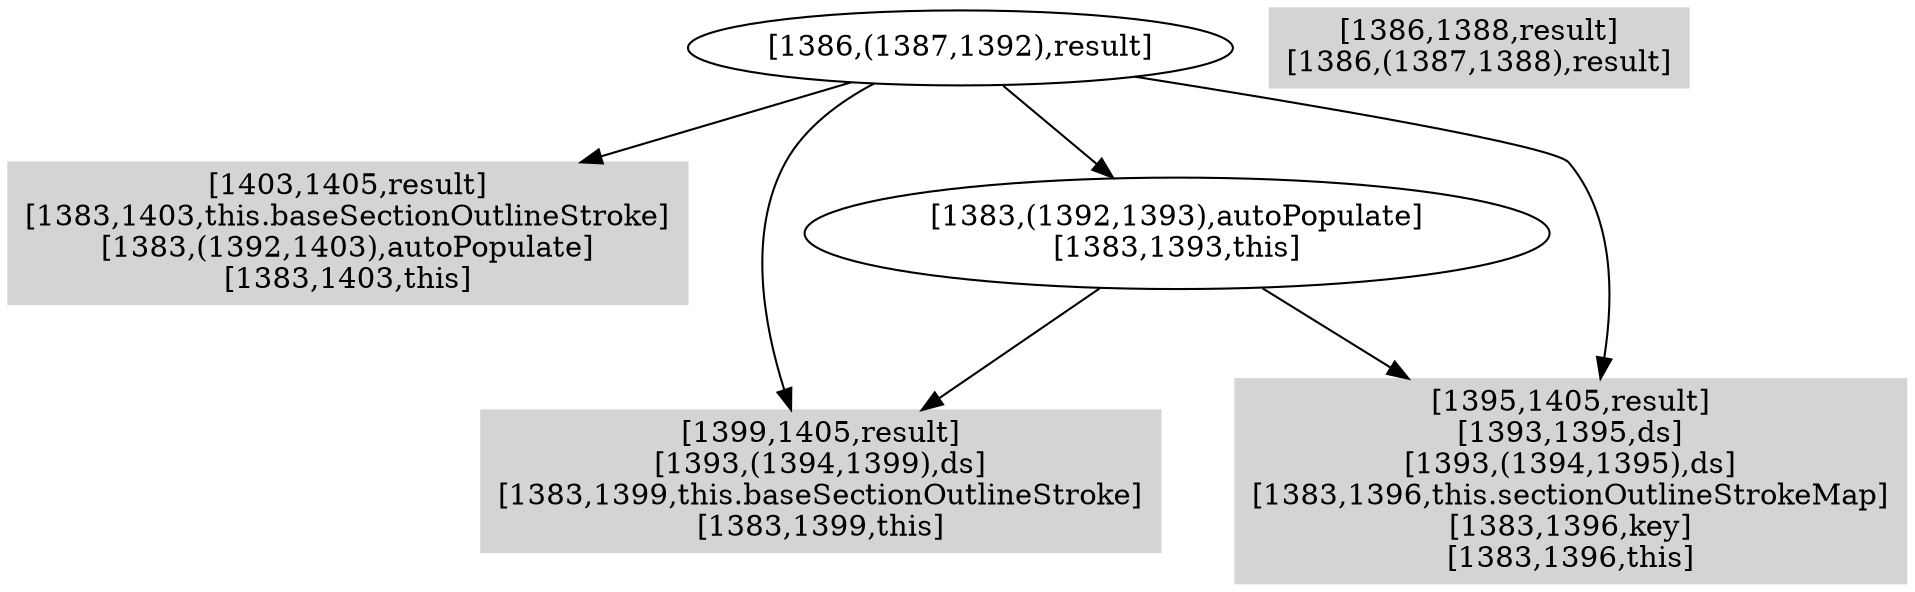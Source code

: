 digraph { 
3887 [shape=box,style=filled,color=".0 .0 .83",label="[1403,1405,result]\n[1383,1403,this.baseSectionOutlineStroke]\n[1383,(1392,1403),autoPopulate]\n[1383,1403,this]"];
3888 [shape=box,style=filled,color=".0 .0 .83",label="[1399,1405,result]\n[1393,(1394,1399),ds]\n[1383,1399,this.baseSectionOutlineStroke]\n[1383,1399,this]"];
3889 [shape=box,style=filled,color=".0 .0 .83",label="[1395,1405,result]\n[1393,1395,ds]\n[1393,(1394,1395),ds]\n[1383,1396,this.sectionOutlineStrokeMap]\n[1383,1396,key]\n[1383,1396,this]"];
3890 [label="[1383,(1392,1393),autoPopulate]\n[1383,1393,this]"];
3891 [shape=box,style=filled,color=".0 .0 .83",label="[1386,1388,result]\n[1386,(1387,1388),result]"];
3892 [label="[1386,(1387,1392),result]"];
3890 -> 3888;
3890 -> 3889;
3892 -> 3887;
3892 -> 3888;
3892 -> 3889;
3892 -> 3890;
}